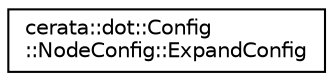 digraph "Graphical Class Hierarchy"
{
 // LATEX_PDF_SIZE
  edge [fontname="Helvetica",fontsize="10",labelfontname="Helvetica",labelfontsize="10"];
  node [fontname="Helvetica",fontsize="10",shape=record];
  rankdir="LR";
  Node0 [label="cerata::dot::Config\l::NodeConfig::ExpandConfig",height=0.2,width=0.4,color="black", fillcolor="white", style="filled",URL="$structcerata_1_1dot_1_1_config_1_1_node_config_1_1_expand_config.html",tooltip="Expansion configuration."];
}

